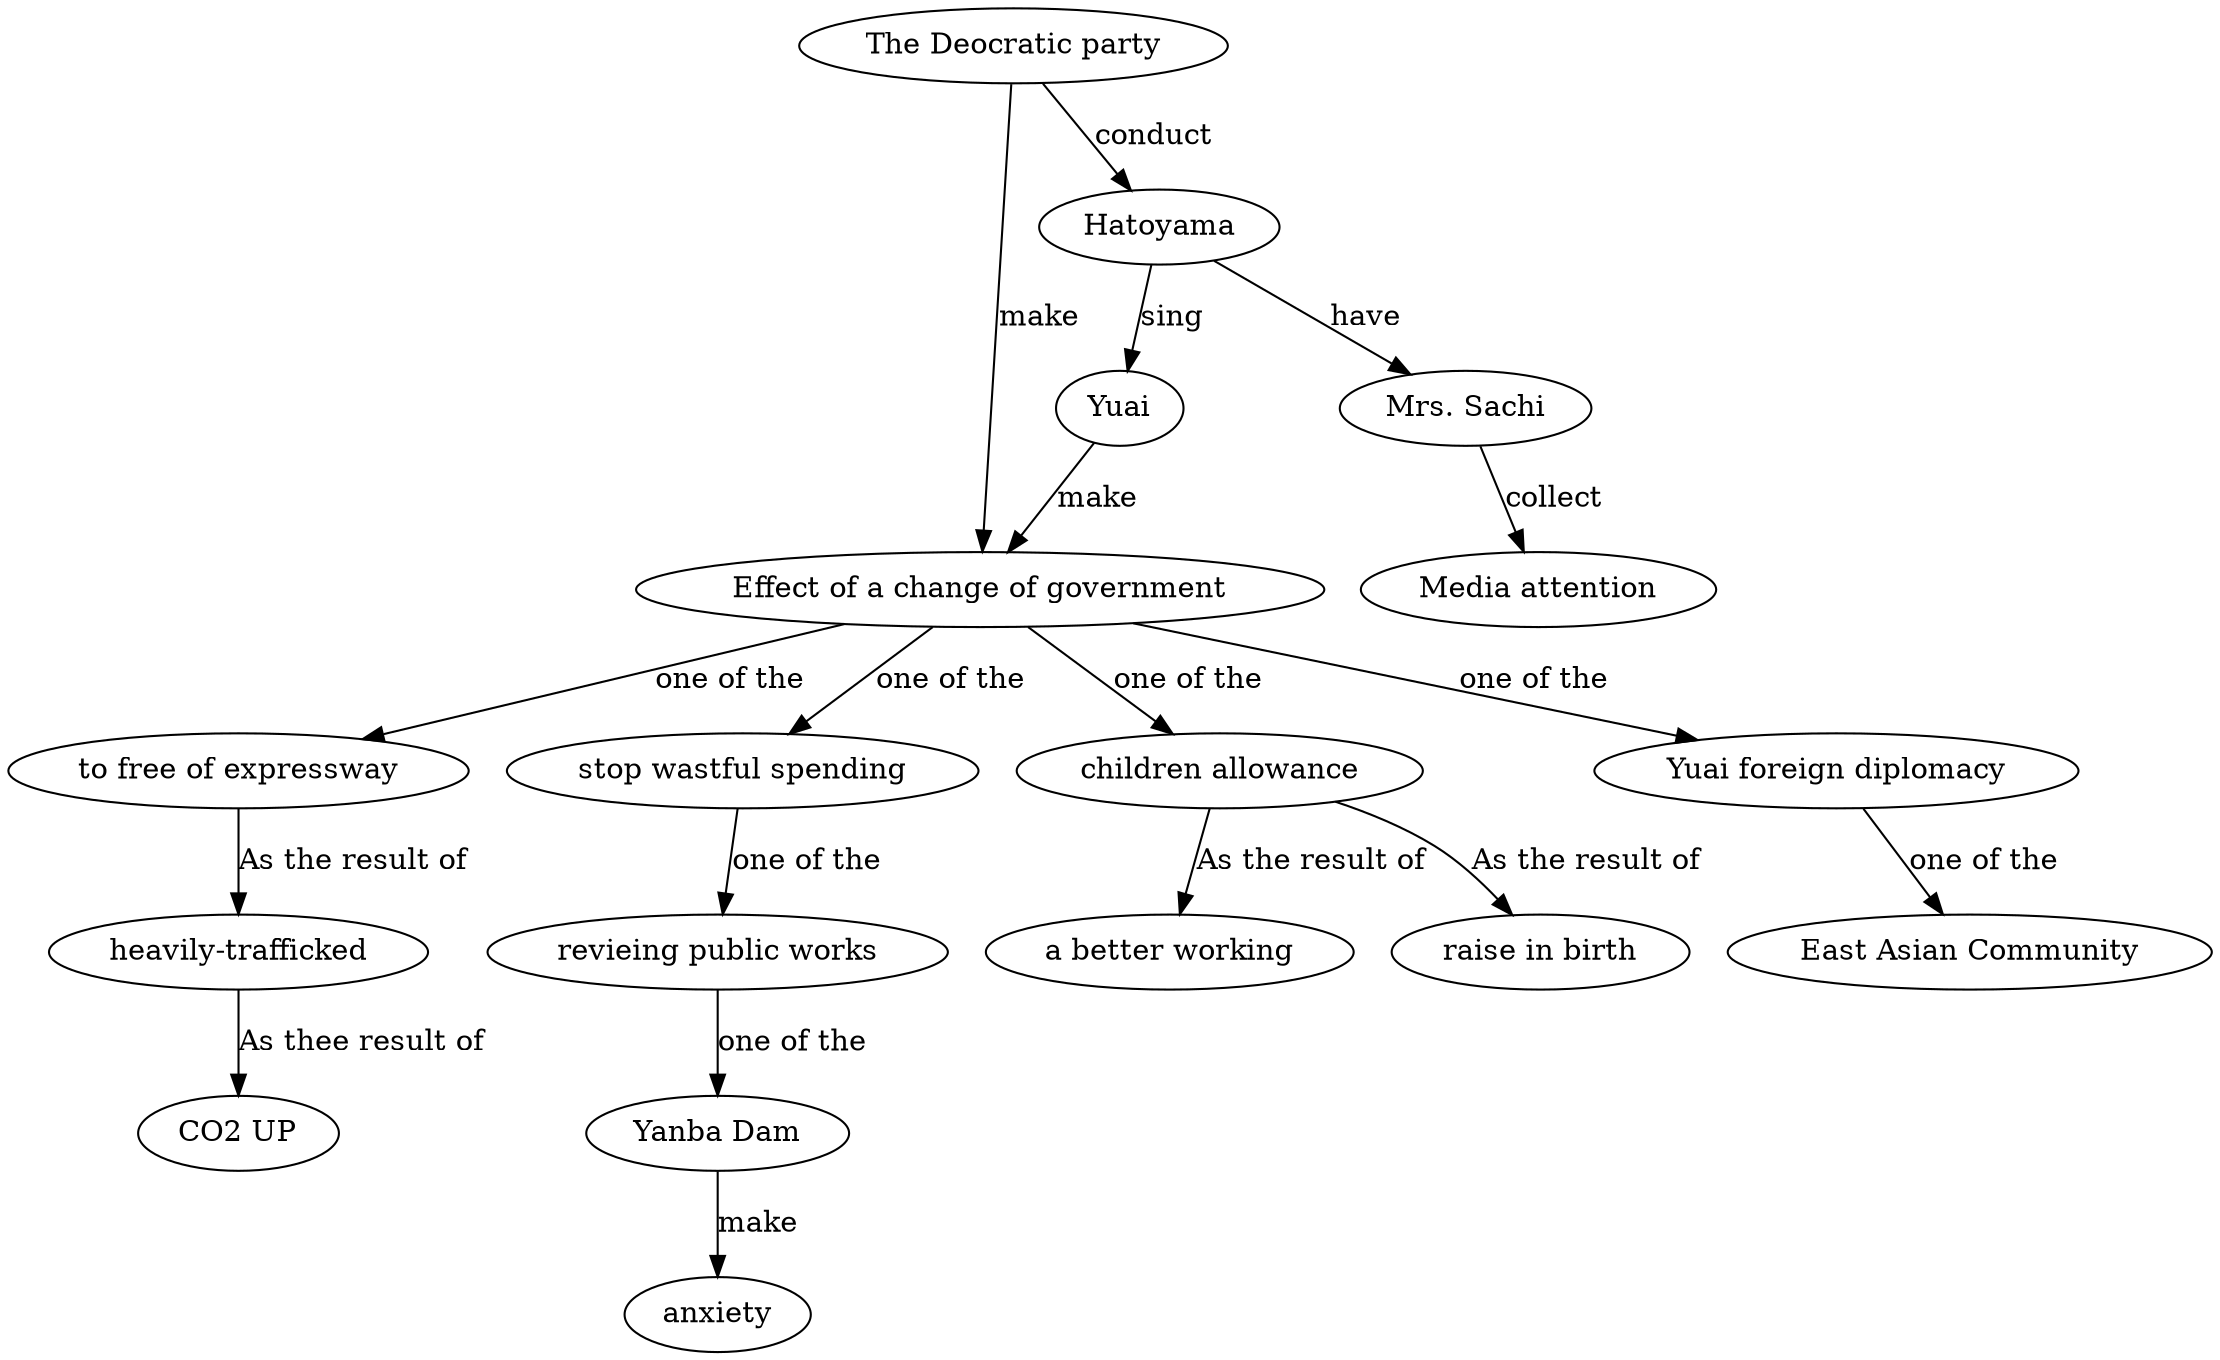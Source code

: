 digraph G {
  id0 [label="Effect of a change of government"]
  "The Deocratic party" -> id0 [label="make"]
  "The Deocratic party" -> Hatoyama [label="conduct"]
  Hatoyama -> "Mrs. Sachi" [label="have"]
  "Mrs. Sachi" -> "Media attention" [label="collect"]
  Hatoyama -> Yuai [label="sing"]
  Yuai -> id0 [label="make"]
  id0 -> "to free of expressway" [label="one of the"]
  "to free of expressway" -> "heavily-trafficked" [label="As the result of"]
  "heavily-trafficked" -> "CO2 UP" [label="As thee result of"]
  id0 -> "stop wastful spending" [label="one of the"]
  "stop wastful spending" -> "revieing public works" [label="one of the"]
  "revieing public works" -> "Yanba Dam" [label="one of the"]
  "Yanba Dam" -> anxiety [label="make"]
  id0 -> "children allowance" [label="one of the"]
  "children allowance" -> "raise in birth" [label="As the result of"]
  "children allowance" -> "a better working" [label="As the result of"]
  id0 -> "Yuai foreign diplomacy" [label="one of the"]
  "Yuai foreign diplomacy" -> "East Asian Community" [label="one of the"]
}
